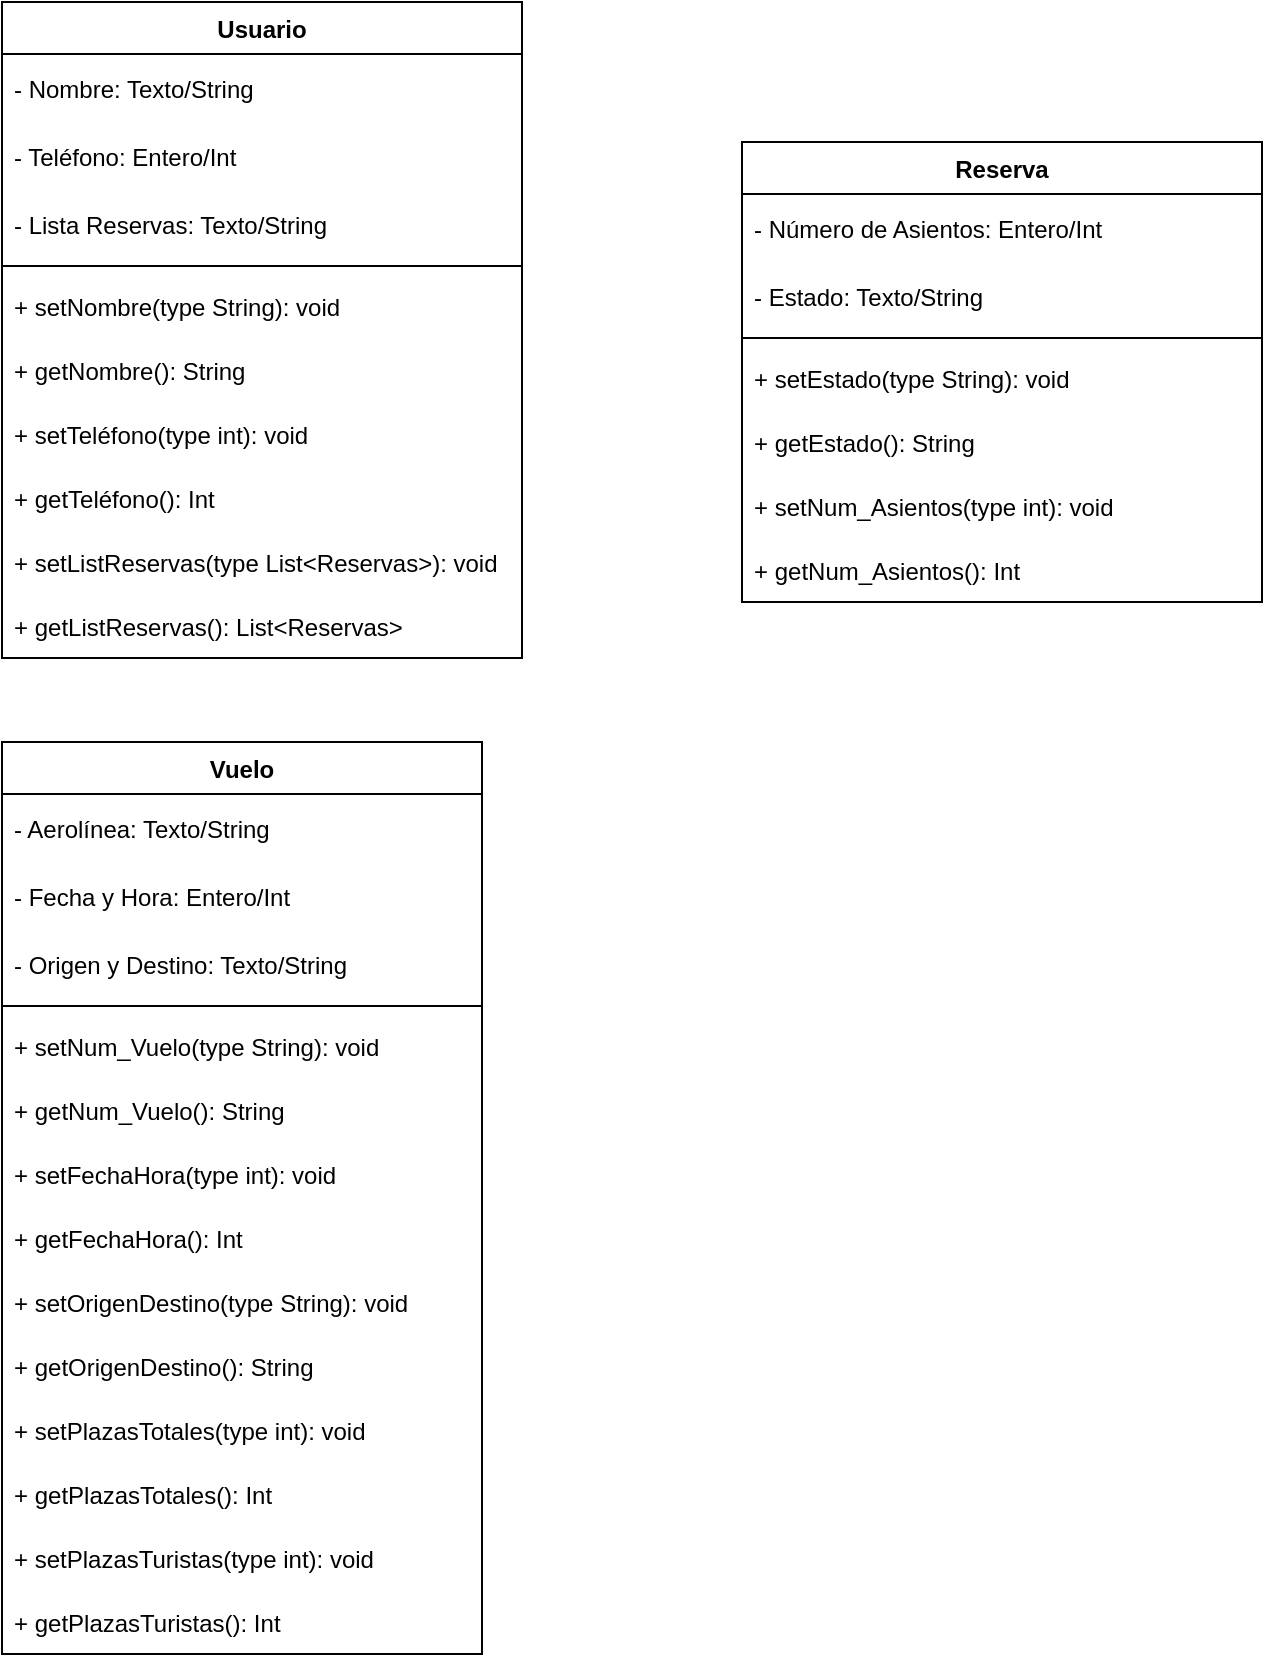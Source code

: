 <mxfile version="22.1.8" type="github">
  <diagram name="Página-1" id="x8U_Dv5Ob5EKD8kD6Ay6">
    <mxGraphModel dx="1434" dy="745" grid="1" gridSize="10" guides="1" tooltips="1" connect="1" arrows="1" fold="1" page="1" pageScale="1" pageWidth="827" pageHeight="1169" math="0" shadow="0">
      <root>
        <mxCell id="0" />
        <mxCell id="1" parent="0" />
        <mxCell id="F4CTMy18U6F5XihdKhC9-1" value="Usuario" style="swimlane;align=center;verticalAlign=middle;childLayout=stackLayout;horizontal=1;startSize=26;horizontalStack=0;resizeParent=1;resizeParentMax=0;resizeLast=0;collapsible=1;marginBottom=0;" vertex="1" parent="1">
          <mxGeometry x="120" y="70" width="260" height="328" as="geometry">
            <mxRectangle x="320" y="80" width="220" height="30" as="alternateBounds" />
          </mxGeometry>
        </mxCell>
        <mxCell id="F4CTMy18U6F5XihdKhC9-2" value="- Nombre: Texto/String" style="text;align=left;verticalAlign=middle;spacingLeft=4;spacingRight=4;overflow=hidden;rotatable=0;points=[[0,0.5],[1,0.5]];portConstraint=eastwest;labelBackgroundColor=none;" vertex="1" parent="F4CTMy18U6F5XihdKhC9-1">
          <mxGeometry y="26" width="260" height="34" as="geometry" />
        </mxCell>
        <mxCell id="F4CTMy18U6F5XihdKhC9-23" value="- Teléfono: Entero/Int" style="text;strokeColor=none;fillColor=none;align=left;verticalAlign=middle;spacingLeft=4;spacingRight=4;overflow=hidden;rotatable=0;points=[[0,0.5],[1,0.5]];portConstraint=eastwest;" vertex="1" parent="F4CTMy18U6F5XihdKhC9-1">
          <mxGeometry y="60" width="260" height="34" as="geometry" />
        </mxCell>
        <mxCell id="F4CTMy18U6F5XihdKhC9-26" value="- Lista Reservas: Texto/String" style="text;strokeColor=none;fillColor=none;align=left;verticalAlign=middle;spacingLeft=4;spacingRight=4;overflow=hidden;rotatable=0;points=[[0,0.5],[1,0.5]];portConstraint=eastwest;" vertex="1" parent="F4CTMy18U6F5XihdKhC9-1">
          <mxGeometry y="94" width="260" height="34" as="geometry" />
        </mxCell>
        <mxCell id="F4CTMy18U6F5XihdKhC9-9" value="" style="line;strokeWidth=1;fillColor=none;align=left;verticalAlign=middle;spacingTop=-1;spacingLeft=3;spacingRight=3;rotatable=0;labelPosition=right;points=[];portConstraint=eastwest;strokeColor=inherit;" vertex="1" parent="F4CTMy18U6F5XihdKhC9-1">
          <mxGeometry y="128" width="260" height="8" as="geometry" />
        </mxCell>
        <mxCell id="F4CTMy18U6F5XihdKhC9-12" value="+ setNombre(type String): void" style="text;strokeColor=none;fillColor=none;align=left;verticalAlign=middle;spacingLeft=4;spacingRight=4;overflow=hidden;rotatable=0;points=[[0,0.5],[1,0.5]];portConstraint=eastwest;" vertex="1" parent="F4CTMy18U6F5XihdKhC9-1">
          <mxGeometry y="136" width="260" height="32" as="geometry" />
        </mxCell>
        <mxCell id="F4CTMy18U6F5XihdKhC9-13" value="+ getNombre(): String" style="text;strokeColor=none;fillColor=none;align=left;verticalAlign=middle;spacingLeft=4;spacingRight=4;overflow=hidden;rotatable=0;points=[[0,0.5],[1,0.5]];portConstraint=eastwest;" vertex="1" parent="F4CTMy18U6F5XihdKhC9-1">
          <mxGeometry y="168" width="260" height="32" as="geometry" />
        </mxCell>
        <mxCell id="F4CTMy18U6F5XihdKhC9-24" value="+ setTeléfono(type int): void" style="text;strokeColor=none;fillColor=none;align=left;verticalAlign=middle;spacingLeft=4;spacingRight=4;overflow=hidden;rotatable=0;points=[[0,0.5],[1,0.5]];portConstraint=eastwest;" vertex="1" parent="F4CTMy18U6F5XihdKhC9-1">
          <mxGeometry y="200" width="260" height="32" as="geometry" />
        </mxCell>
        <mxCell id="F4CTMy18U6F5XihdKhC9-25" value="+ getTeléfono(): Int" style="text;strokeColor=none;fillColor=none;align=left;verticalAlign=middle;spacingLeft=4;spacingRight=4;overflow=hidden;rotatable=0;points=[[0,0.5],[1,0.5]];portConstraint=eastwest;" vertex="1" parent="F4CTMy18U6F5XihdKhC9-1">
          <mxGeometry y="232" width="260" height="32" as="geometry" />
        </mxCell>
        <mxCell id="F4CTMy18U6F5XihdKhC9-27" value="+ setListReservas(type List&lt;Reservas&gt;): void" style="text;strokeColor=none;fillColor=none;align=left;verticalAlign=middle;spacingLeft=4;spacingRight=4;overflow=hidden;rotatable=0;points=[[0,0.5],[1,0.5]];portConstraint=eastwest;" vertex="1" parent="F4CTMy18U6F5XihdKhC9-1">
          <mxGeometry y="264" width="260" height="32" as="geometry" />
        </mxCell>
        <mxCell id="F4CTMy18U6F5XihdKhC9-28" value="+ getListReservas(): List&lt;Reservas&gt;" style="text;strokeColor=none;fillColor=none;align=left;verticalAlign=middle;spacingLeft=4;spacingRight=4;overflow=hidden;rotatable=0;points=[[0,0.5],[1,0.5]];portConstraint=eastwest;" vertex="1" parent="F4CTMy18U6F5XihdKhC9-1">
          <mxGeometry y="296" width="260" height="32" as="geometry" />
        </mxCell>
        <mxCell id="F4CTMy18U6F5XihdKhC9-29" value="Vuelo" style="swimlane;align=center;verticalAlign=middle;childLayout=stackLayout;horizontal=1;startSize=26;horizontalStack=0;resizeParent=1;resizeParentMax=0;resizeLast=0;collapsible=1;marginBottom=0;" vertex="1" parent="1">
          <mxGeometry x="120" y="440" width="240" height="456" as="geometry">
            <mxRectangle x="320" y="80" width="220" height="30" as="alternateBounds" />
          </mxGeometry>
        </mxCell>
        <mxCell id="F4CTMy18U6F5XihdKhC9-46" value="- Aerolínea: Texto/String" style="text;strokeColor=none;fillColor=none;align=left;verticalAlign=middle;spacingLeft=4;spacingRight=4;overflow=hidden;rotatable=0;points=[[0,0.5],[1,0.5]];portConstraint=eastwest;" vertex="1" parent="F4CTMy18U6F5XihdKhC9-29">
          <mxGeometry y="26" width="240" height="34" as="geometry" />
        </mxCell>
        <mxCell id="F4CTMy18U6F5XihdKhC9-31" value="- Fecha y Hora: Entero/Int" style="text;strokeColor=none;fillColor=none;align=left;verticalAlign=middle;spacingLeft=4;spacingRight=4;overflow=hidden;rotatable=0;points=[[0,0.5],[1,0.5]];portConstraint=eastwest;" vertex="1" parent="F4CTMy18U6F5XihdKhC9-29">
          <mxGeometry y="60" width="240" height="34" as="geometry" />
        </mxCell>
        <mxCell id="F4CTMy18U6F5XihdKhC9-32" value="- Origen y Destino: Texto/String" style="text;strokeColor=none;fillColor=none;align=left;verticalAlign=middle;spacingLeft=4;spacingRight=4;overflow=hidden;rotatable=0;points=[[0,0.5],[1,0.5]];portConstraint=eastwest;" vertex="1" parent="F4CTMy18U6F5XihdKhC9-29">
          <mxGeometry y="94" width="240" height="34" as="geometry" />
        </mxCell>
        <mxCell id="F4CTMy18U6F5XihdKhC9-35" value="" style="line;strokeWidth=1;fillColor=none;align=left;verticalAlign=middle;spacingTop=-1;spacingLeft=3;spacingRight=3;rotatable=0;labelPosition=right;points=[];portConstraint=eastwest;strokeColor=inherit;" vertex="1" parent="F4CTMy18U6F5XihdKhC9-29">
          <mxGeometry y="128" width="240" height="8" as="geometry" />
        </mxCell>
        <mxCell id="F4CTMy18U6F5XihdKhC9-36" value="+ setNum_Vuelo(type String): void" style="text;strokeColor=none;fillColor=none;align=left;verticalAlign=middle;spacingLeft=4;spacingRight=4;overflow=hidden;rotatable=0;points=[[0,0.5],[1,0.5]];portConstraint=eastwest;" vertex="1" parent="F4CTMy18U6F5XihdKhC9-29">
          <mxGeometry y="136" width="240" height="32" as="geometry" />
        </mxCell>
        <mxCell id="F4CTMy18U6F5XihdKhC9-37" value="+ getNum_Vuelo(): String" style="text;strokeColor=none;fillColor=none;align=left;verticalAlign=middle;spacingLeft=4;spacingRight=4;overflow=hidden;rotatable=0;points=[[0,0.5],[1,0.5]];portConstraint=eastwest;" vertex="1" parent="F4CTMy18U6F5XihdKhC9-29">
          <mxGeometry y="168" width="240" height="32" as="geometry" />
        </mxCell>
        <mxCell id="F4CTMy18U6F5XihdKhC9-38" value="+ setFechaHora(type int): void" style="text;strokeColor=none;fillColor=none;align=left;verticalAlign=middle;spacingLeft=4;spacingRight=4;overflow=hidden;rotatable=0;points=[[0,0.5],[1,0.5]];portConstraint=eastwest;" vertex="1" parent="F4CTMy18U6F5XihdKhC9-29">
          <mxGeometry y="200" width="240" height="32" as="geometry" />
        </mxCell>
        <mxCell id="F4CTMy18U6F5XihdKhC9-39" value="+ getFechaHora(): Int" style="text;strokeColor=none;fillColor=none;align=left;verticalAlign=middle;spacingLeft=4;spacingRight=4;overflow=hidden;rotatable=0;points=[[0,0.5],[1,0.5]];portConstraint=eastwest;" vertex="1" parent="F4CTMy18U6F5XihdKhC9-29">
          <mxGeometry y="232" width="240" height="32" as="geometry" />
        </mxCell>
        <mxCell id="F4CTMy18U6F5XihdKhC9-40" value="+ setOrigenDestino(type String): void" style="text;strokeColor=none;fillColor=none;align=left;verticalAlign=middle;spacingLeft=4;spacingRight=4;overflow=hidden;rotatable=0;points=[[0,0.5],[1,0.5]];portConstraint=eastwest;" vertex="1" parent="F4CTMy18U6F5XihdKhC9-29">
          <mxGeometry y="264" width="240" height="32" as="geometry" />
        </mxCell>
        <mxCell id="F4CTMy18U6F5XihdKhC9-41" value="+ getOrigenDestino(): String" style="text;strokeColor=none;fillColor=none;align=left;verticalAlign=middle;spacingLeft=4;spacingRight=4;overflow=hidden;rotatable=0;points=[[0,0.5],[1,0.5]];portConstraint=eastwest;" vertex="1" parent="F4CTMy18U6F5XihdKhC9-29">
          <mxGeometry y="296" width="240" height="32" as="geometry" />
        </mxCell>
        <mxCell id="F4CTMy18U6F5XihdKhC9-42" value="+ setPlazasTotales(type int): void" style="text;strokeColor=none;fillColor=none;align=left;verticalAlign=middle;spacingLeft=4;spacingRight=4;overflow=hidden;rotatable=0;points=[[0,0.5],[1,0.5]];portConstraint=eastwest;" vertex="1" parent="F4CTMy18U6F5XihdKhC9-29">
          <mxGeometry y="328" width="240" height="32" as="geometry" />
        </mxCell>
        <mxCell id="F4CTMy18U6F5XihdKhC9-43" value="+ getPlazasTotales(): Int" style="text;strokeColor=none;fillColor=none;align=left;verticalAlign=middle;spacingLeft=4;spacingRight=4;overflow=hidden;rotatable=0;points=[[0,0.5],[1,0.5]];portConstraint=eastwest;" vertex="1" parent="F4CTMy18U6F5XihdKhC9-29">
          <mxGeometry y="360" width="240" height="32" as="geometry" />
        </mxCell>
        <mxCell id="F4CTMy18U6F5XihdKhC9-44" value="+ setPlazasTuristas(type int): void" style="text;strokeColor=none;fillColor=none;align=left;verticalAlign=middle;spacingLeft=4;spacingRight=4;overflow=hidden;rotatable=0;points=[[0,0.5],[1,0.5]];portConstraint=eastwest;" vertex="1" parent="F4CTMy18U6F5XihdKhC9-29">
          <mxGeometry y="392" width="240" height="32" as="geometry" />
        </mxCell>
        <mxCell id="F4CTMy18U6F5XihdKhC9-45" value="+ getPlazasTuristas(): Int" style="text;strokeColor=none;fillColor=none;align=left;verticalAlign=middle;spacingLeft=4;spacingRight=4;overflow=hidden;rotatable=0;points=[[0,0.5],[1,0.5]];portConstraint=eastwest;" vertex="1" parent="F4CTMy18U6F5XihdKhC9-29">
          <mxGeometry y="424" width="240" height="32" as="geometry" />
        </mxCell>
        <mxCell id="F4CTMy18U6F5XihdKhC9-47" value="Reserva" style="swimlane;align=center;verticalAlign=middle;childLayout=stackLayout;horizontal=1;startSize=26;horizontalStack=0;resizeParent=1;resizeParentMax=0;resizeLast=0;collapsible=1;marginBottom=0;" vertex="1" parent="1">
          <mxGeometry x="490" y="140" width="260" height="230" as="geometry">
            <mxRectangle x="320" y="80" width="220" height="30" as="alternateBounds" />
          </mxGeometry>
        </mxCell>
        <mxCell id="F4CTMy18U6F5XihdKhC9-49" value="- Número de Asientos: Entero/Int" style="text;strokeColor=none;fillColor=none;align=left;verticalAlign=middle;spacingLeft=4;spacingRight=4;overflow=hidden;rotatable=0;points=[[0,0.5],[1,0.5]];portConstraint=eastwest;" vertex="1" parent="F4CTMy18U6F5XihdKhC9-47">
          <mxGeometry y="26" width="260" height="34" as="geometry" />
        </mxCell>
        <mxCell id="F4CTMy18U6F5XihdKhC9-48" value="- Estado: Texto/String" style="text;align=left;verticalAlign=middle;spacingLeft=4;spacingRight=4;overflow=hidden;rotatable=0;points=[[0,0.5],[1,0.5]];portConstraint=eastwest;labelBackgroundColor=none;" vertex="1" parent="F4CTMy18U6F5XihdKhC9-47">
          <mxGeometry y="60" width="260" height="34" as="geometry" />
        </mxCell>
        <mxCell id="F4CTMy18U6F5XihdKhC9-51" value="" style="line;strokeWidth=1;fillColor=none;align=left;verticalAlign=middle;spacingTop=-1;spacingLeft=3;spacingRight=3;rotatable=0;labelPosition=right;points=[];portConstraint=eastwest;strokeColor=inherit;" vertex="1" parent="F4CTMy18U6F5XihdKhC9-47">
          <mxGeometry y="94" width="260" height="8" as="geometry" />
        </mxCell>
        <mxCell id="F4CTMy18U6F5XihdKhC9-52" value="+ setEstado(type String): void" style="text;strokeColor=none;fillColor=none;align=left;verticalAlign=middle;spacingLeft=4;spacingRight=4;overflow=hidden;rotatable=0;points=[[0,0.5],[1,0.5]];portConstraint=eastwest;" vertex="1" parent="F4CTMy18U6F5XihdKhC9-47">
          <mxGeometry y="102" width="260" height="32" as="geometry" />
        </mxCell>
        <mxCell id="F4CTMy18U6F5XihdKhC9-53" value="+ getEstado(): String" style="text;strokeColor=none;fillColor=none;align=left;verticalAlign=middle;spacingLeft=4;spacingRight=4;overflow=hidden;rotatable=0;points=[[0,0.5],[1,0.5]];portConstraint=eastwest;" vertex="1" parent="F4CTMy18U6F5XihdKhC9-47">
          <mxGeometry y="134" width="260" height="32" as="geometry" />
        </mxCell>
        <mxCell id="F4CTMy18U6F5XihdKhC9-54" value="+ setNum_Asientos(type int): void" style="text;strokeColor=none;fillColor=none;align=left;verticalAlign=middle;spacingLeft=4;spacingRight=4;overflow=hidden;rotatable=0;points=[[0,0.5],[1,0.5]];portConstraint=eastwest;" vertex="1" parent="F4CTMy18U6F5XihdKhC9-47">
          <mxGeometry y="166" width="260" height="32" as="geometry" />
        </mxCell>
        <mxCell id="F4CTMy18U6F5XihdKhC9-55" value="+ getNum_Asientos(): Int" style="text;strokeColor=none;fillColor=none;align=left;verticalAlign=middle;spacingLeft=4;spacingRight=4;overflow=hidden;rotatable=0;points=[[0,0.5],[1,0.5]];portConstraint=eastwest;" vertex="1" parent="F4CTMy18U6F5XihdKhC9-47">
          <mxGeometry y="198" width="260" height="32" as="geometry" />
        </mxCell>
      </root>
    </mxGraphModel>
  </diagram>
</mxfile>
